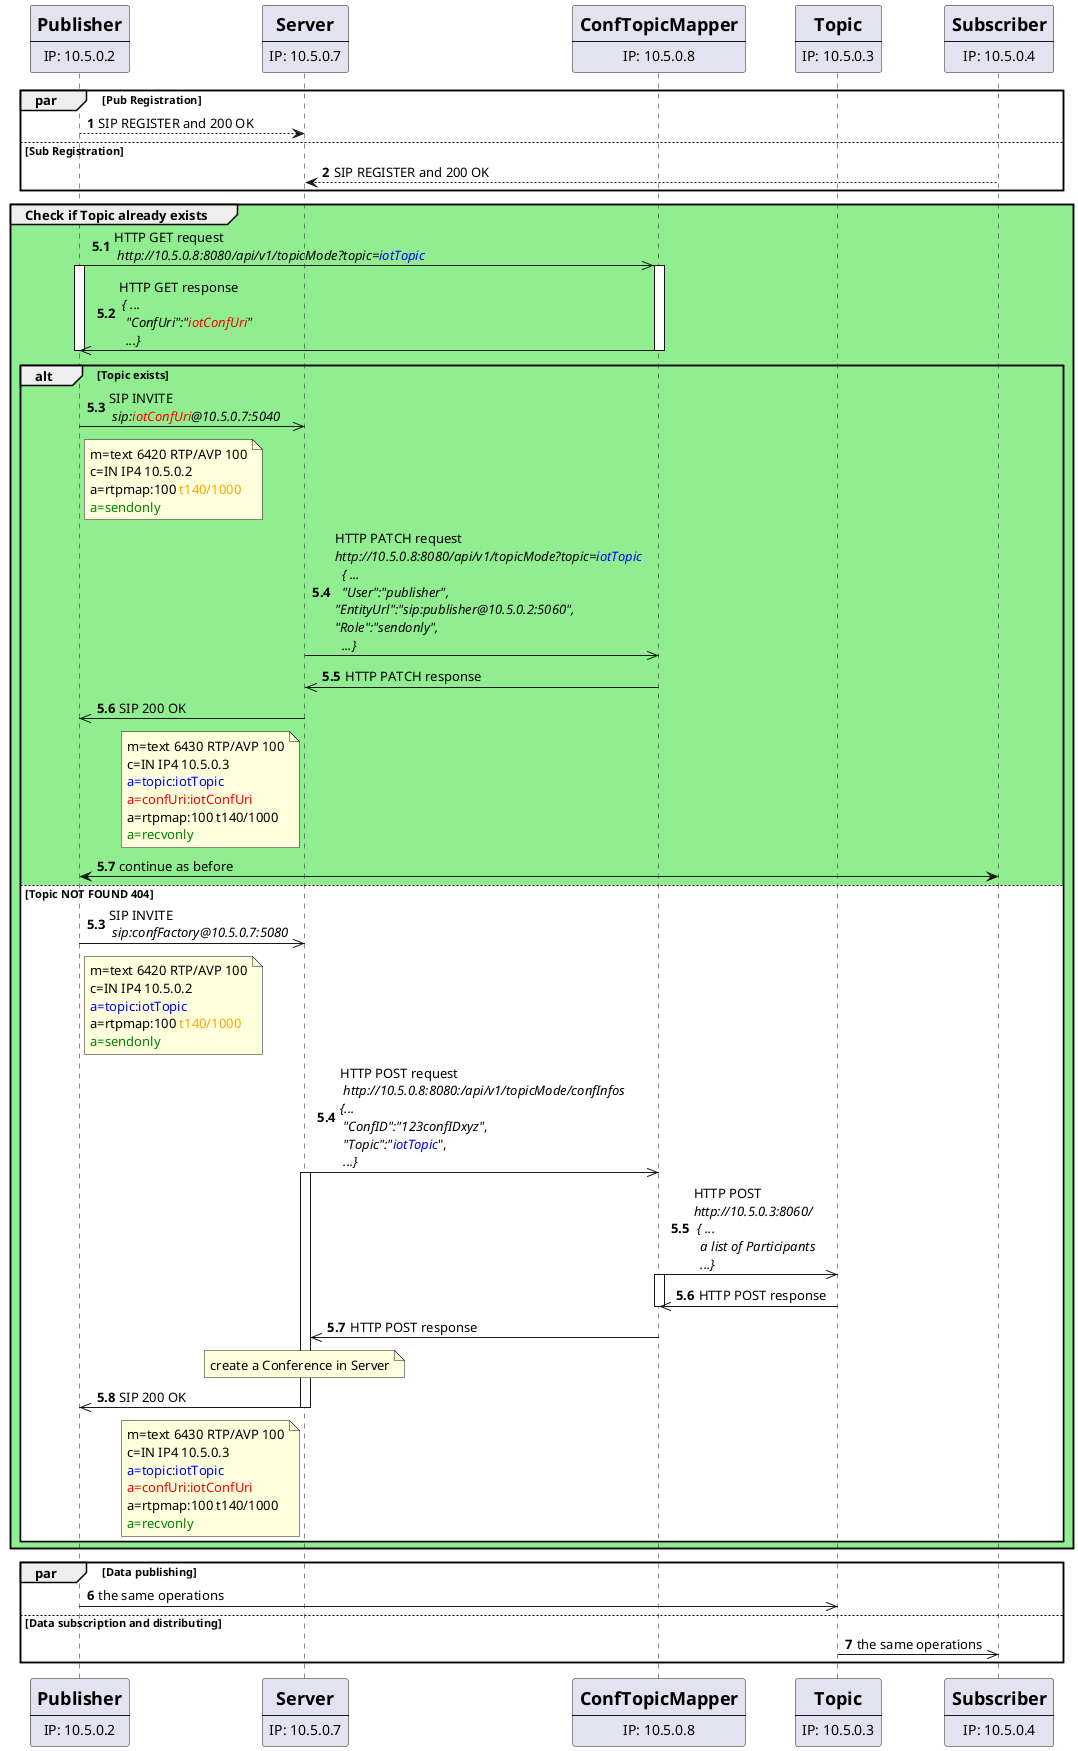 @startuml publishing
    autonumber
    participant Pub [
        = Publisher
        ----
        IP: 10.5.0.2
    ]
    participant Server [
        = Server
        ----
        IP: 10.5.0.7
    ]
    participant ConfTopicMapper [
        = ConfTopicMapper
        ----
        IP: 10.5.0.8
    ]
    participant Topic [
        = Topic
        ----
        IP: 10.5.0.3
    ]
    participant Sub [
        = Subscriber
        ----
        IP: 10.5.0.4
    ]

    par Pub Registration
        Pub --> Server:  SIP REGISTER and 200 OK
    else Sub Registration 
        Sub --> Server: SIP REGISTER and 200 OK
    end

    group #LightGreen Check if Topic already exists 
        autonumber 5.1
        Pub ->> ConfTopicMapper: HTTP GET request\n <i>http://10.5.0.8:8080/api/v1/topicMode?topic=<color:blue>iotTopic</color></i>
        activate ConfTopicMapper
        activate Pub
        ConfTopicMapper ->> Pub: HTTP GET response\n<i> { ... </i>\n  <i>"ConfUri":"<color:red>iotConfUri</color>"</i>\n  <i>...}</i>
        deactivate Pub
        deactivate ConfTopicMapper

        alt Topic exists
            autonumber 5.3
            Pub ->> Server: SIP INVITE\n <i>sip:<color:red>iotConfUri</color>@10.5.0.7:5040</i>
            note right of Pub: m=text 6420 RTP/AVP 100\nc=IN IP4 10.5.0.2\na=rtpmap:100 <color:orange>t140/1000</color>\n<color:green>a=sendonly</color>
            Server ->> ConfTopicMapper: HTTP PATCH request\n<i>http://10.5.0.8:8080/api/v1/topicMode?topic=<color:blue>iotTopic</color></i>\n <i> { ... </i>\n  <i>"User":"publisher",</i>\n<i>"EntityUrl":"sip:publisher@10.5.0.2:5060",</i>\n<i>"Role":"sendonly",</i>\n  <i>...}</i>
            ConfTopicMapper ->> Server: HTTP PATCH response
            Server ->> Pub: SIP 200 OK
            note left of Server: m=text 6430 RTP/AVP 100\nc=IN IP4 10.5.0.3\n<color:blue>a=topic:iotTopic</color>\n<color:red>a=confUri:iotConfUri</color>\na=rtpmap:100 t140/1000\n<color:green>a=recvonly</color>
            
            Pub <-> Sub: continue as before
            
        else #White Topic NOT FOUND 404
            autonumber 5.3
                Pub ->> Server: SIP INVITE\n <i>sip:confFactory@10.5.0.7:5080</i>
                note right of Pub: m=text 6420 RTP/AVP 100\nc=IN IP4 10.5.0.2\n<color:blue>a=topic:iotTopic</color>\na=rtpmap:100 <color:orange>t140/1000</color>\n<color:green>a=sendonly</color>                
                Server ->> ConfTopicMapper: HTTP POST request\n <i>http://10.5.0.8:8080:/api/v1/topicMode/confInfos</i>\n<i>{...</i>\n <i>"ConfID":"123confIDxyz"</i>,\n <i>"Topic":"<color:blue>iotTopic</color></i>",\n <i>...}</i>
                activate Server
                ConfTopicMapper ->> Topic: HTTP POST\n<i>http://10.5.0.3:8060/</i>\n<i> { ... </i>\n  <i>a list of Participants</i>\n  <i>...}</i>
                activate ConfTopicMapper
                Topic ->> ConfTopicMapper: HTTP POST response
                deactivate ConfTopicMapper
                ConfTopicMapper ->> Server: HTTP POST response
                note over Server: create a Conference in Server
                Server ->> Pub: SIP 200 OK
                note left of Server: m=text 6430 RTP/AVP 100\nc=IN IP4 10.5.0.3\n<color:blue>a=topic:iotTopic</color>\n<color:red>a=confUri:iotConfUri</color>\na=rtpmap:100 t140/1000\n<color:green>a=recvonly</color>
                deactivate Server
        end
    end
    autonumber 6
    par Data publishing
        Pub ->> Topic: the same operations
    else Data subscription and distributing
        Topic ->> Sub: the same operations
    end

@enduml